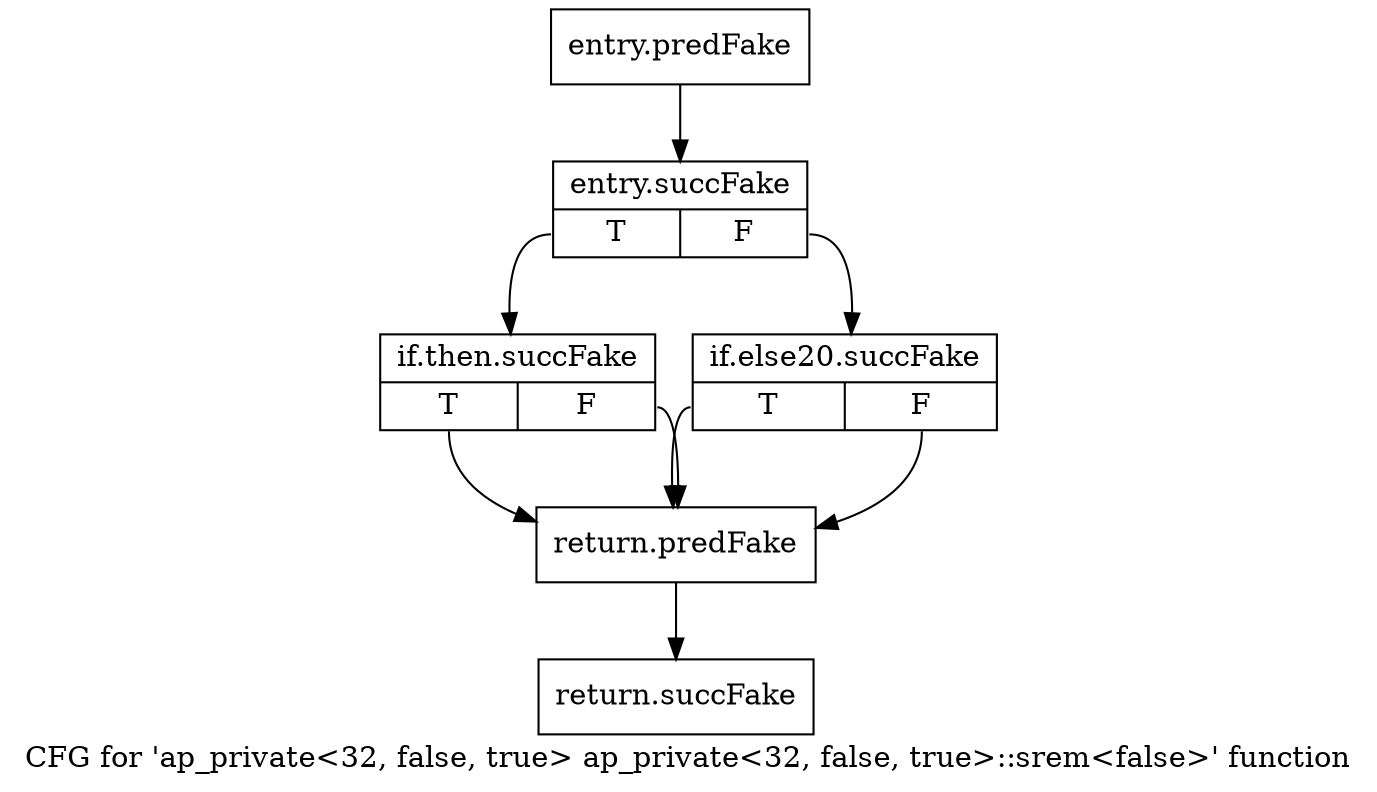 digraph "CFG for 'ap_private\<32, false, true\> ap_private\<32, false, true\>::srem\<false\>' function" {
	label="CFG for 'ap_private\<32, false, true\> ap_private\<32, false, true\>::srem\<false\>' function";

	Node0x581e580 [shape=record,filename="",linenumber="",label="{entry.predFake}"];
	Node0x581e580 -> Node0x585c990[ callList="" memoryops="" filename="/home/omerfaruk/tools/Xilinx/Vitis_HLS/2023.2/include/etc/ap_private.h" execusionnum="0"];
	Node0x585c990 [shape=record,filename="/home/omerfaruk/tools/Xilinx/Vitis_HLS/2023.2/include/etc/ap_private.h",linenumber="2301",label="{entry.succFake|{<s0>T|<s1>F}}"];
	Node0x585c990:s0 -> Node0x585c9e0[ callList="" memoryops="" filename="/home/omerfaruk/tools/Xilinx/Vitis_HLS/2023.2/include/etc/ap_private.h" execusionnum="0"];
	Node0x585c990:s1 -> Node0x585ca90[ callList="" memoryops="" filename="/home/omerfaruk/tools/Xilinx/Vitis_HLS/2023.2/include/etc/ap_private.h" execusionnum="0"];
	Node0x585c9e0 [shape=record,filename="/home/omerfaruk/tools/Xilinx/Vitis_HLS/2023.2/include/etc/ap_private.h",linenumber="2303",label="{if.then.succFake|{<s0>T|<s1>F}}"];
	Node0x585c9e0:s0 -> Node0x581e800[ callList="" memoryops="" filename="/home/omerfaruk/tools/Xilinx/Vitis_HLS/2023.2/include/etc/ap_private.h" execusionnum="0"];
	Node0x585c9e0:s1 -> Node0x581e800[ callList="" memoryops="" filename="/home/omerfaruk/tools/Xilinx/Vitis_HLS/2023.2/include/etc/ap_private.h" execusionnum="0"];
	Node0x585ca90 [shape=record,filename="/home/omerfaruk/tools/Xilinx/Vitis_HLS/2023.2/include/etc/ap_private.h",linenumber="2308",label="{if.else20.succFake|{<s0>T|<s1>F}}"];
	Node0x585ca90:s0 -> Node0x581e800[ callList="" memoryops="" filename="/home/omerfaruk/tools/Xilinx/Vitis_HLS/2023.2/include/etc/ap_private.h" execusionnum="0"];
	Node0x585ca90:s1 -> Node0x581e800[ callList="" memoryops="" filename="" execusionnum="0"];
	Node0x581e800 [shape=record,filename="/home/omerfaruk/tools/Xilinx/Vitis_HLS/2023.2/include/etc/ap_private.h",linenumber="2313",label="{return.predFake}"];
	Node0x581e800 -> Node0x585cc20[ callList="" memoryops="" filename="/home/omerfaruk/tools/Xilinx/Vitis_HLS/2023.2/include/etc/ap_private.h" execusionnum="0"];
	Node0x585cc20 [shape=record,filename="/home/omerfaruk/tools/Xilinx/Vitis_HLS/2023.2/include/etc/ap_private.h",linenumber="2313",label="{return.succFake}"];
}
